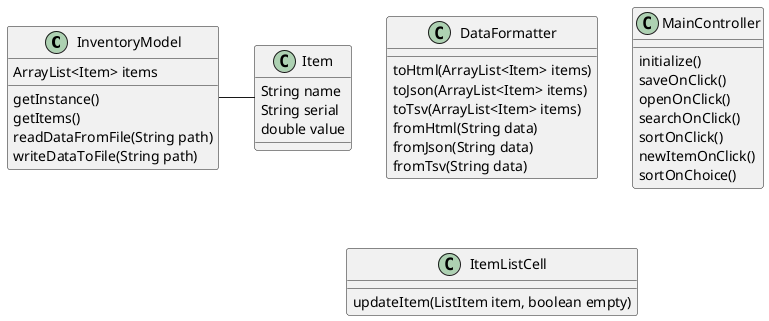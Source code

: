 @startuml
class InventoryModel {
    ArrayList<Item> items
    getInstance()
    getItems()
    readDataFromFile(String path)
    writeDataToFile(String path)
}

class Item {
    String name
    String serial
    double value
}

class DataFormatter {
    toHtml(ArrayList<Item> items)
    toJson(ArrayList<Item> items)
    toTsv(ArrayList<Item> items)
    fromHtml(String data)
    fromJson(String data)
    fromTsv(String data)
}

class MainController {
    initialize()
    saveOnClick()
    openOnClick()
    searchOnClick()
    sortOnClick()
    newItemOnClick()
    sortOnChoice()
}

class ItemListCell {
    updateItem(ListItem item, boolean empty)
}

InventoryModel - Item
@enduml